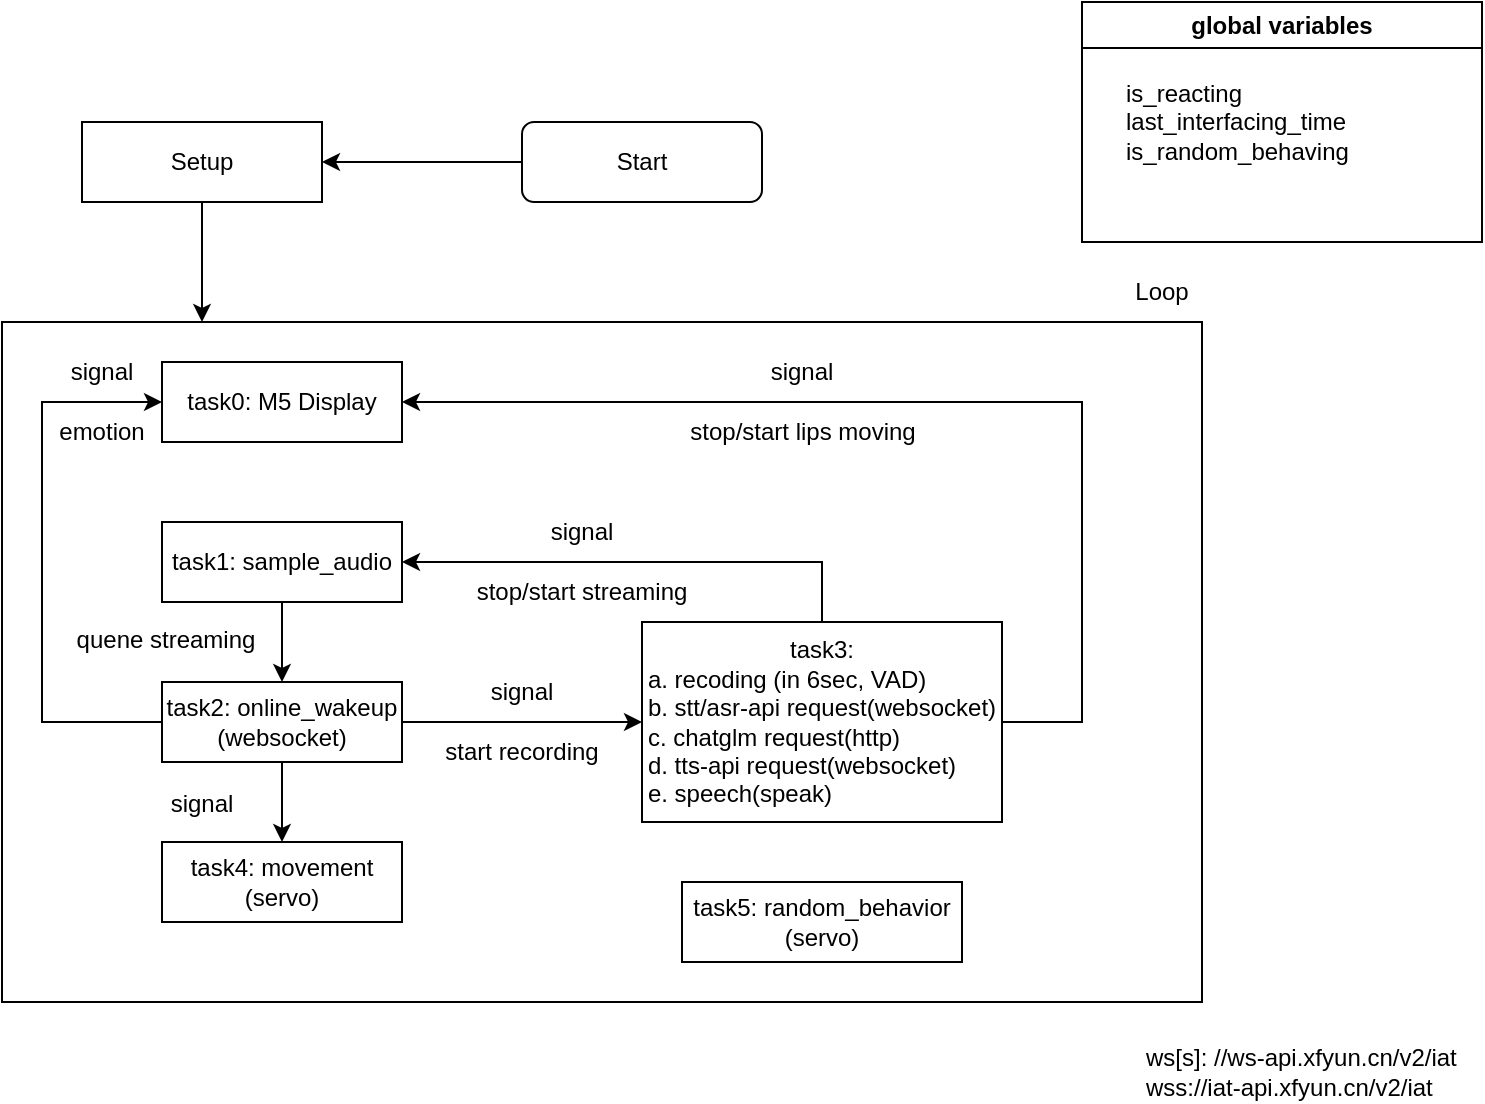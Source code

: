 <mxfile version="22.0.4" type="github">
  <diagram name="第 1 页" id="-HFddUl7ccUKl9zY_WIh">
    <mxGraphModel dx="989" dy="523" grid="1" gridSize="10" guides="1" tooltips="1" connect="1" arrows="1" fold="1" page="1" pageScale="1" pageWidth="827" pageHeight="583" math="0" shadow="0">
      <root>
        <mxCell id="0" />
        <mxCell id="1" parent="0" />
        <mxCell id="QQmnpwuGZigfUQ-nr-9u-25" value="" style="rounded=0;whiteSpace=wrap;html=1;" parent="1" vertex="1">
          <mxGeometry x="80" y="180" width="600" height="340" as="geometry" />
        </mxCell>
        <mxCell id="QQmnpwuGZigfUQ-nr-9u-1" value="task1: sample_audio" style="rounded=0;whiteSpace=wrap;html=1;" parent="1" vertex="1">
          <mxGeometry x="160" y="280" width="120" height="40" as="geometry" />
        </mxCell>
        <mxCell id="QQmnpwuGZigfUQ-nr-9u-2" value="Start" style="rounded=1;whiteSpace=wrap;html=1;" parent="1" vertex="1">
          <mxGeometry x="340" y="80" width="120" height="40" as="geometry" />
        </mxCell>
        <mxCell id="QQmnpwuGZigfUQ-nr-9u-3" value="task2: online_wakeup&lt;br&gt;(websocket)" style="rounded=0;whiteSpace=wrap;html=1;" parent="1" vertex="1">
          <mxGeometry x="160" y="360" width="120" height="40" as="geometry" />
        </mxCell>
        <mxCell id="QQmnpwuGZigfUQ-nr-9u-4" value="task3:&lt;br&gt;&lt;div style=&quot;text-align: left;&quot;&gt;&lt;span style=&quot;background-color: initial;&quot;&gt;a. recoding&amp;nbsp;&lt;/span&gt;&lt;span style=&quot;background-color: initial;&quot;&gt;(in 6sec, VAD)&lt;/span&gt;&lt;/div&gt;&lt;div style=&quot;text-align: left;&quot;&gt;&lt;span style=&quot;background-color: initial;&quot;&gt;b.&amp;nbsp;&lt;/span&gt;&lt;span style=&quot;background-color: initial;&quot;&gt;stt/asr-api request(websocket)&lt;/span&gt;&lt;/div&gt;&lt;div style=&quot;text-align: left;&quot;&gt;c. chatglm request(http)&lt;/div&gt;&lt;div style=&quot;text-align: left;&quot;&gt;&lt;span style=&quot;background-color: initial;&quot;&gt;d. tts-api request(websocket)&lt;/span&gt;&lt;br&gt;&lt;/div&gt;&lt;div style=&quot;text-align: left;&quot;&gt;e. speech(speak)&lt;/div&gt;" style="rounded=0;whiteSpace=wrap;html=1;" parent="1" vertex="1">
          <mxGeometry x="400" y="330" width="180" height="100" as="geometry" />
        </mxCell>
        <mxCell id="QQmnpwuGZigfUQ-nr-9u-6" value="signal" style="text;strokeColor=none;align=center;fillColor=none;html=1;verticalAlign=middle;whiteSpace=wrap;rounded=0;" parent="1" vertex="1">
          <mxGeometry x="310" y="350" width="60" height="30" as="geometry" />
        </mxCell>
        <mxCell id="QQmnpwuGZigfUQ-nr-9u-10" value="&lt;div style=&quot;&quot;&gt;&lt;span style=&quot;background-color: initial;&quot;&gt;ws[s]: //ws-api.xfyun.cn/v2/iat&lt;/span&gt;&lt;/div&gt;&lt;div style=&quot;&quot;&gt;&lt;span style=&quot;background-color: initial;&quot;&gt;wss://iat-api.xfyun.cn/v2/iat&lt;/span&gt;&lt;/div&gt;" style="text;strokeColor=none;align=left;fillColor=none;html=1;verticalAlign=middle;whiteSpace=wrap;rounded=0;" parent="1" vertex="1">
          <mxGeometry x="650" y="540" width="170" height="30" as="geometry" />
        </mxCell>
        <mxCell id="QQmnpwuGZigfUQ-nr-9u-11" value="" style="endArrow=classic;html=1;rounded=0;entryX=1;entryY=0.5;entryDx=0;entryDy=0;exitX=0.5;exitY=0;exitDx=0;exitDy=0;" parent="1" source="QQmnpwuGZigfUQ-nr-9u-4" target="QQmnpwuGZigfUQ-nr-9u-1" edge="1">
          <mxGeometry width="50" height="50" relative="1" as="geometry">
            <mxPoint x="420" y="360" as="sourcePoint" />
            <mxPoint x="420" y="300" as="targetPoint" />
            <Array as="points">
              <mxPoint x="490" y="300" />
            </Array>
          </mxGeometry>
        </mxCell>
        <mxCell id="QQmnpwuGZigfUQ-nr-9u-12" value="" style="endArrow=classic;html=1;rounded=0;exitX=0.5;exitY=1;exitDx=0;exitDy=0;" parent="1" source="QQmnpwuGZigfUQ-nr-9u-1" target="QQmnpwuGZigfUQ-nr-9u-3" edge="1">
          <mxGeometry width="50" height="50" relative="1" as="geometry">
            <mxPoint x="390" y="460" as="sourcePoint" />
            <mxPoint x="440" y="410" as="targetPoint" />
          </mxGeometry>
        </mxCell>
        <mxCell id="QQmnpwuGZigfUQ-nr-9u-13" value="quene streaming" style="text;strokeColor=none;align=center;fillColor=none;html=1;verticalAlign=middle;whiteSpace=wrap;rounded=0;" parent="1" vertex="1">
          <mxGeometry x="102" y="324" width="120" height="30" as="geometry" />
        </mxCell>
        <mxCell id="QQmnpwuGZigfUQ-nr-9u-14" value="start recording" style="text;strokeColor=none;align=center;fillColor=none;html=1;verticalAlign=middle;whiteSpace=wrap;rounded=0;" parent="1" vertex="1">
          <mxGeometry x="280" y="380" width="120" height="30" as="geometry" />
        </mxCell>
        <mxCell id="QQmnpwuGZigfUQ-nr-9u-15" value="signal" style="text;strokeColor=none;align=center;fillColor=none;html=1;verticalAlign=middle;whiteSpace=wrap;rounded=0;" parent="1" vertex="1">
          <mxGeometry x="340" y="270" width="60" height="30" as="geometry" />
        </mxCell>
        <mxCell id="QQmnpwuGZigfUQ-nr-9u-17" value="stop/start streaming" style="text;strokeColor=none;align=center;fillColor=none;html=1;verticalAlign=middle;whiteSpace=wrap;rounded=0;" parent="1" vertex="1">
          <mxGeometry x="310" y="300" width="120" height="30" as="geometry" />
        </mxCell>
        <mxCell id="QQmnpwuGZigfUQ-nr-9u-19" value="" style="endArrow=classic;html=1;rounded=0;entryX=0;entryY=0.5;entryDx=0;entryDy=0;" parent="1" target="QQmnpwuGZigfUQ-nr-9u-4" edge="1">
          <mxGeometry width="50" height="50" relative="1" as="geometry">
            <mxPoint x="280" y="380" as="sourcePoint" />
            <mxPoint x="330" y="330" as="targetPoint" />
          </mxGeometry>
        </mxCell>
        <mxCell id="QQmnpwuGZigfUQ-nr-9u-22" value="task0: M5 Display" style="rounded=0;whiteSpace=wrap;html=1;" parent="1" vertex="1">
          <mxGeometry x="160" y="200" width="120" height="40" as="geometry" />
        </mxCell>
        <mxCell id="QQmnpwuGZigfUQ-nr-9u-27" style="edgeStyle=orthogonalEdgeStyle;rounded=0;orthogonalLoop=1;jettySize=auto;html=1;" parent="1" source="QQmnpwuGZigfUQ-nr-9u-23" edge="1">
          <mxGeometry relative="1" as="geometry">
            <mxPoint x="180" y="180" as="targetPoint" />
          </mxGeometry>
        </mxCell>
        <mxCell id="QQmnpwuGZigfUQ-nr-9u-23" value="Setup" style="rounded=0;whiteSpace=wrap;html=1;" parent="1" vertex="1">
          <mxGeometry x="120" y="80" width="120" height="40" as="geometry" />
        </mxCell>
        <mxCell id="QQmnpwuGZigfUQ-nr-9u-24" value="" style="endArrow=classic;html=1;rounded=0;exitX=0;exitY=0.5;exitDx=0;exitDy=0;entryX=1;entryY=0.5;entryDx=0;entryDy=0;" parent="1" source="QQmnpwuGZigfUQ-nr-9u-2" target="QQmnpwuGZigfUQ-nr-9u-23" edge="1">
          <mxGeometry width="50" height="50" relative="1" as="geometry">
            <mxPoint x="370" y="240" as="sourcePoint" />
            <mxPoint x="420" y="190" as="targetPoint" />
          </mxGeometry>
        </mxCell>
        <mxCell id="QQmnpwuGZigfUQ-nr-9u-28" value="" style="endArrow=classic;html=1;rounded=0;exitX=0;exitY=0.5;exitDx=0;exitDy=0;entryX=0;entryY=0.5;entryDx=0;entryDy=0;" parent="1" source="QQmnpwuGZigfUQ-nr-9u-3" target="QQmnpwuGZigfUQ-nr-9u-22" edge="1">
          <mxGeometry width="50" height="50" relative="1" as="geometry">
            <mxPoint x="360" y="300" as="sourcePoint" />
            <mxPoint x="410" y="250" as="targetPoint" />
            <Array as="points">
              <mxPoint x="100" y="380" />
              <mxPoint x="100" y="220" />
            </Array>
          </mxGeometry>
        </mxCell>
        <mxCell id="QQmnpwuGZigfUQ-nr-9u-29" value="signal" style="text;strokeColor=none;align=center;fillColor=none;html=1;verticalAlign=middle;whiteSpace=wrap;rounded=0;" parent="1" vertex="1">
          <mxGeometry x="100" y="190" width="60" height="30" as="geometry" />
        </mxCell>
        <mxCell id="QQmnpwuGZigfUQ-nr-9u-30" value="" style="endArrow=classic;html=1;rounded=0;entryX=1;entryY=0.5;entryDx=0;entryDy=0;exitX=1;exitY=0.5;exitDx=0;exitDy=0;" parent="1" target="QQmnpwuGZigfUQ-nr-9u-22" edge="1" source="QQmnpwuGZigfUQ-nr-9u-4">
          <mxGeometry width="50" height="50" relative="1" as="geometry">
            <mxPoint x="590" y="380" as="sourcePoint" />
            <mxPoint x="620" y="330" as="targetPoint" />
            <Array as="points">
              <mxPoint x="620" y="380" />
              <mxPoint x="620" y="220" />
            </Array>
          </mxGeometry>
        </mxCell>
        <mxCell id="QQmnpwuGZigfUQ-nr-9u-31" value="signal" style="text;strokeColor=none;align=center;fillColor=none;html=1;verticalAlign=middle;whiteSpace=wrap;rounded=0;" parent="1" vertex="1">
          <mxGeometry x="450" y="190" width="60" height="30" as="geometry" />
        </mxCell>
        <mxCell id="QQmnpwuGZigfUQ-nr-9u-32" value="stop/start lips moving" style="text;strokeColor=none;align=center;fillColor=none;html=1;verticalAlign=middle;whiteSpace=wrap;rounded=0;" parent="1" vertex="1">
          <mxGeometry x="417.5" y="220" width="125" height="30" as="geometry" />
        </mxCell>
        <mxCell id="QQmnpwuGZigfUQ-nr-9u-33" value="emotion" style="text;strokeColor=none;align=center;fillColor=none;html=1;verticalAlign=middle;whiteSpace=wrap;rounded=0;" parent="1" vertex="1">
          <mxGeometry x="95" y="220" width="70" height="30" as="geometry" />
        </mxCell>
        <mxCell id="QQmnpwuGZigfUQ-nr-9u-34" value="Loop" style="text;strokeColor=none;align=center;fillColor=none;html=1;verticalAlign=middle;whiteSpace=wrap;rounded=0;" parent="1" vertex="1">
          <mxGeometry x="640" y="150" width="40" height="30" as="geometry" />
        </mxCell>
        <mxCell id="QQmnpwuGZigfUQ-nr-9u-35" value="task5: random_behavior&lt;br&gt;(servo)" style="rounded=0;whiteSpace=wrap;html=1;" parent="1" vertex="1">
          <mxGeometry x="420" y="460" width="140" height="40" as="geometry" />
        </mxCell>
        <mxCell id="QQmnpwuGZigfUQ-nr-9u-36" value="global variables" style="swimlane;whiteSpace=wrap;html=1;" parent="1" vertex="1">
          <mxGeometry x="620" y="20" width="200" height="120" as="geometry" />
        </mxCell>
        <mxCell id="QQmnpwuGZigfUQ-nr-9u-37" value="is_reacting&lt;br&gt;last_interfacing_time&lt;br&gt;is_random_behaving" style="text;html=1;align=left;verticalAlign=middle;resizable=0;points=[];autosize=1;strokeColor=none;fillColor=none;" parent="QQmnpwuGZigfUQ-nr-9u-36" vertex="1">
          <mxGeometry x="20" y="30" width="130" height="60" as="geometry" />
        </mxCell>
        <mxCell id="QQmnpwuGZigfUQ-nr-9u-39" value="task4: movement&lt;br&gt;(servo)" style="rounded=0;whiteSpace=wrap;html=1;" parent="1" vertex="1">
          <mxGeometry x="160" y="440" width="120" height="40" as="geometry" />
        </mxCell>
        <mxCell id="QQmnpwuGZigfUQ-nr-9u-40" value="" style="endArrow=classic;html=1;rounded=0;entryX=0.5;entryY=0;entryDx=0;entryDy=0;" parent="1" target="QQmnpwuGZigfUQ-nr-9u-39" edge="1">
          <mxGeometry width="50" height="50" relative="1" as="geometry">
            <mxPoint x="220" y="400" as="sourcePoint" />
            <mxPoint x="270" y="350" as="targetPoint" />
          </mxGeometry>
        </mxCell>
        <mxCell id="QQmnpwuGZigfUQ-nr-9u-42" value="signal" style="text;strokeColor=none;align=center;fillColor=none;html=1;verticalAlign=middle;whiteSpace=wrap;rounded=0;" parent="1" vertex="1">
          <mxGeometry x="150" y="406" width="60" height="30" as="geometry" />
        </mxCell>
      </root>
    </mxGraphModel>
  </diagram>
</mxfile>
